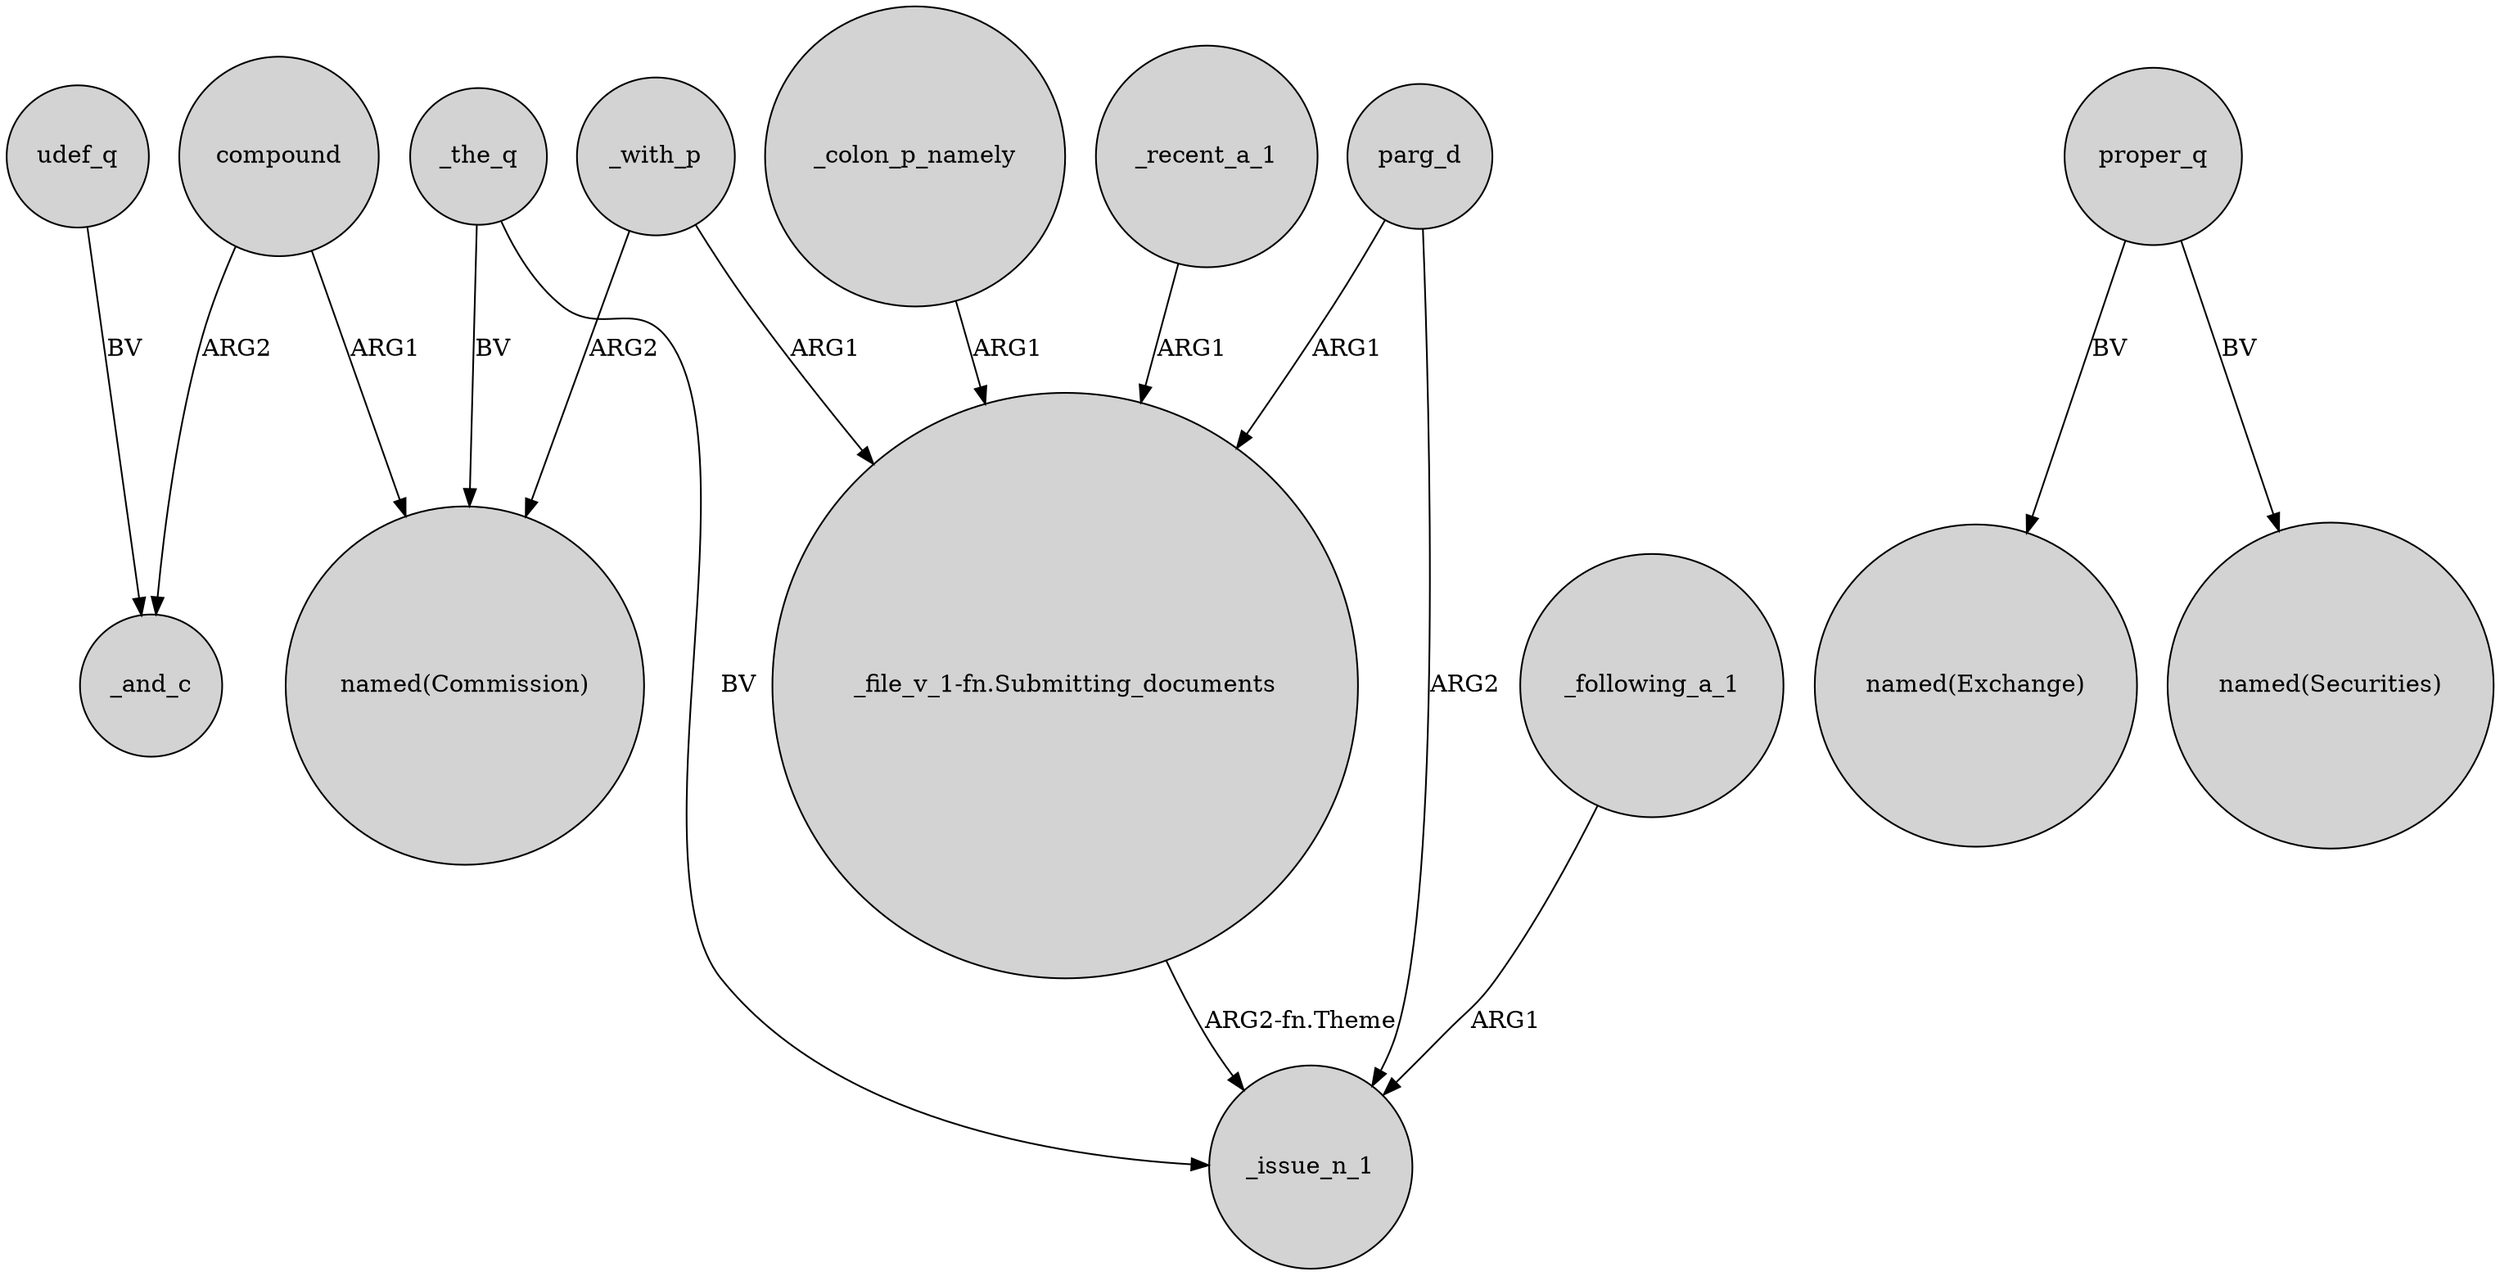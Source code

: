 digraph {
	node [shape=circle style=filled]
	compound -> _and_c [label=ARG2]
	parg_d -> _issue_n_1 [label=ARG2]
	parg_d -> "_file_v_1-fn.Submitting_documents" [label=ARG1]
	_recent_a_1 -> "_file_v_1-fn.Submitting_documents" [label=ARG1]
	proper_q -> "named(Exchange)" [label=BV]
	compound -> "named(Commission)" [label=ARG1]
	_the_q -> _issue_n_1 [label=BV]
	_with_p -> "_file_v_1-fn.Submitting_documents" [label=ARG1]
	udef_q -> _and_c [label=BV]
	_with_p -> "named(Commission)" [label=ARG2]
	proper_q -> "named(Securities)" [label=BV]
	_colon_p_namely -> "_file_v_1-fn.Submitting_documents" [label=ARG1]
	_the_q -> "named(Commission)" [label=BV]
	_following_a_1 -> _issue_n_1 [label=ARG1]
	"_file_v_1-fn.Submitting_documents" -> _issue_n_1 [label="ARG2-fn.Theme"]
}
